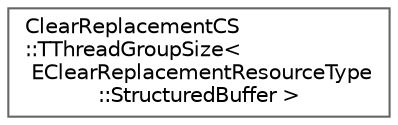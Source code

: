 digraph "Graphical Class Hierarchy"
{
 // INTERACTIVE_SVG=YES
 // LATEX_PDF_SIZE
  bgcolor="transparent";
  edge [fontname=Helvetica,fontsize=10,labelfontname=Helvetica,labelfontsize=10];
  node [fontname=Helvetica,fontsize=10,shape=box,height=0.2,width=0.4];
  rankdir="LR";
  Node0 [id="Node000000",label="ClearReplacementCS\l::TThreadGroupSize\<\l EClearReplacementResourceType\l::StructuredBuffer \>",height=0.2,width=0.4,color="grey40", fillcolor="white", style="filled",URL="$d2/d01/structClearReplacementCS_1_1TThreadGroupSize_3_01EClearReplacementResourceType_1_1StructuredBuffer_01_4.html",tooltip=" "];
}
